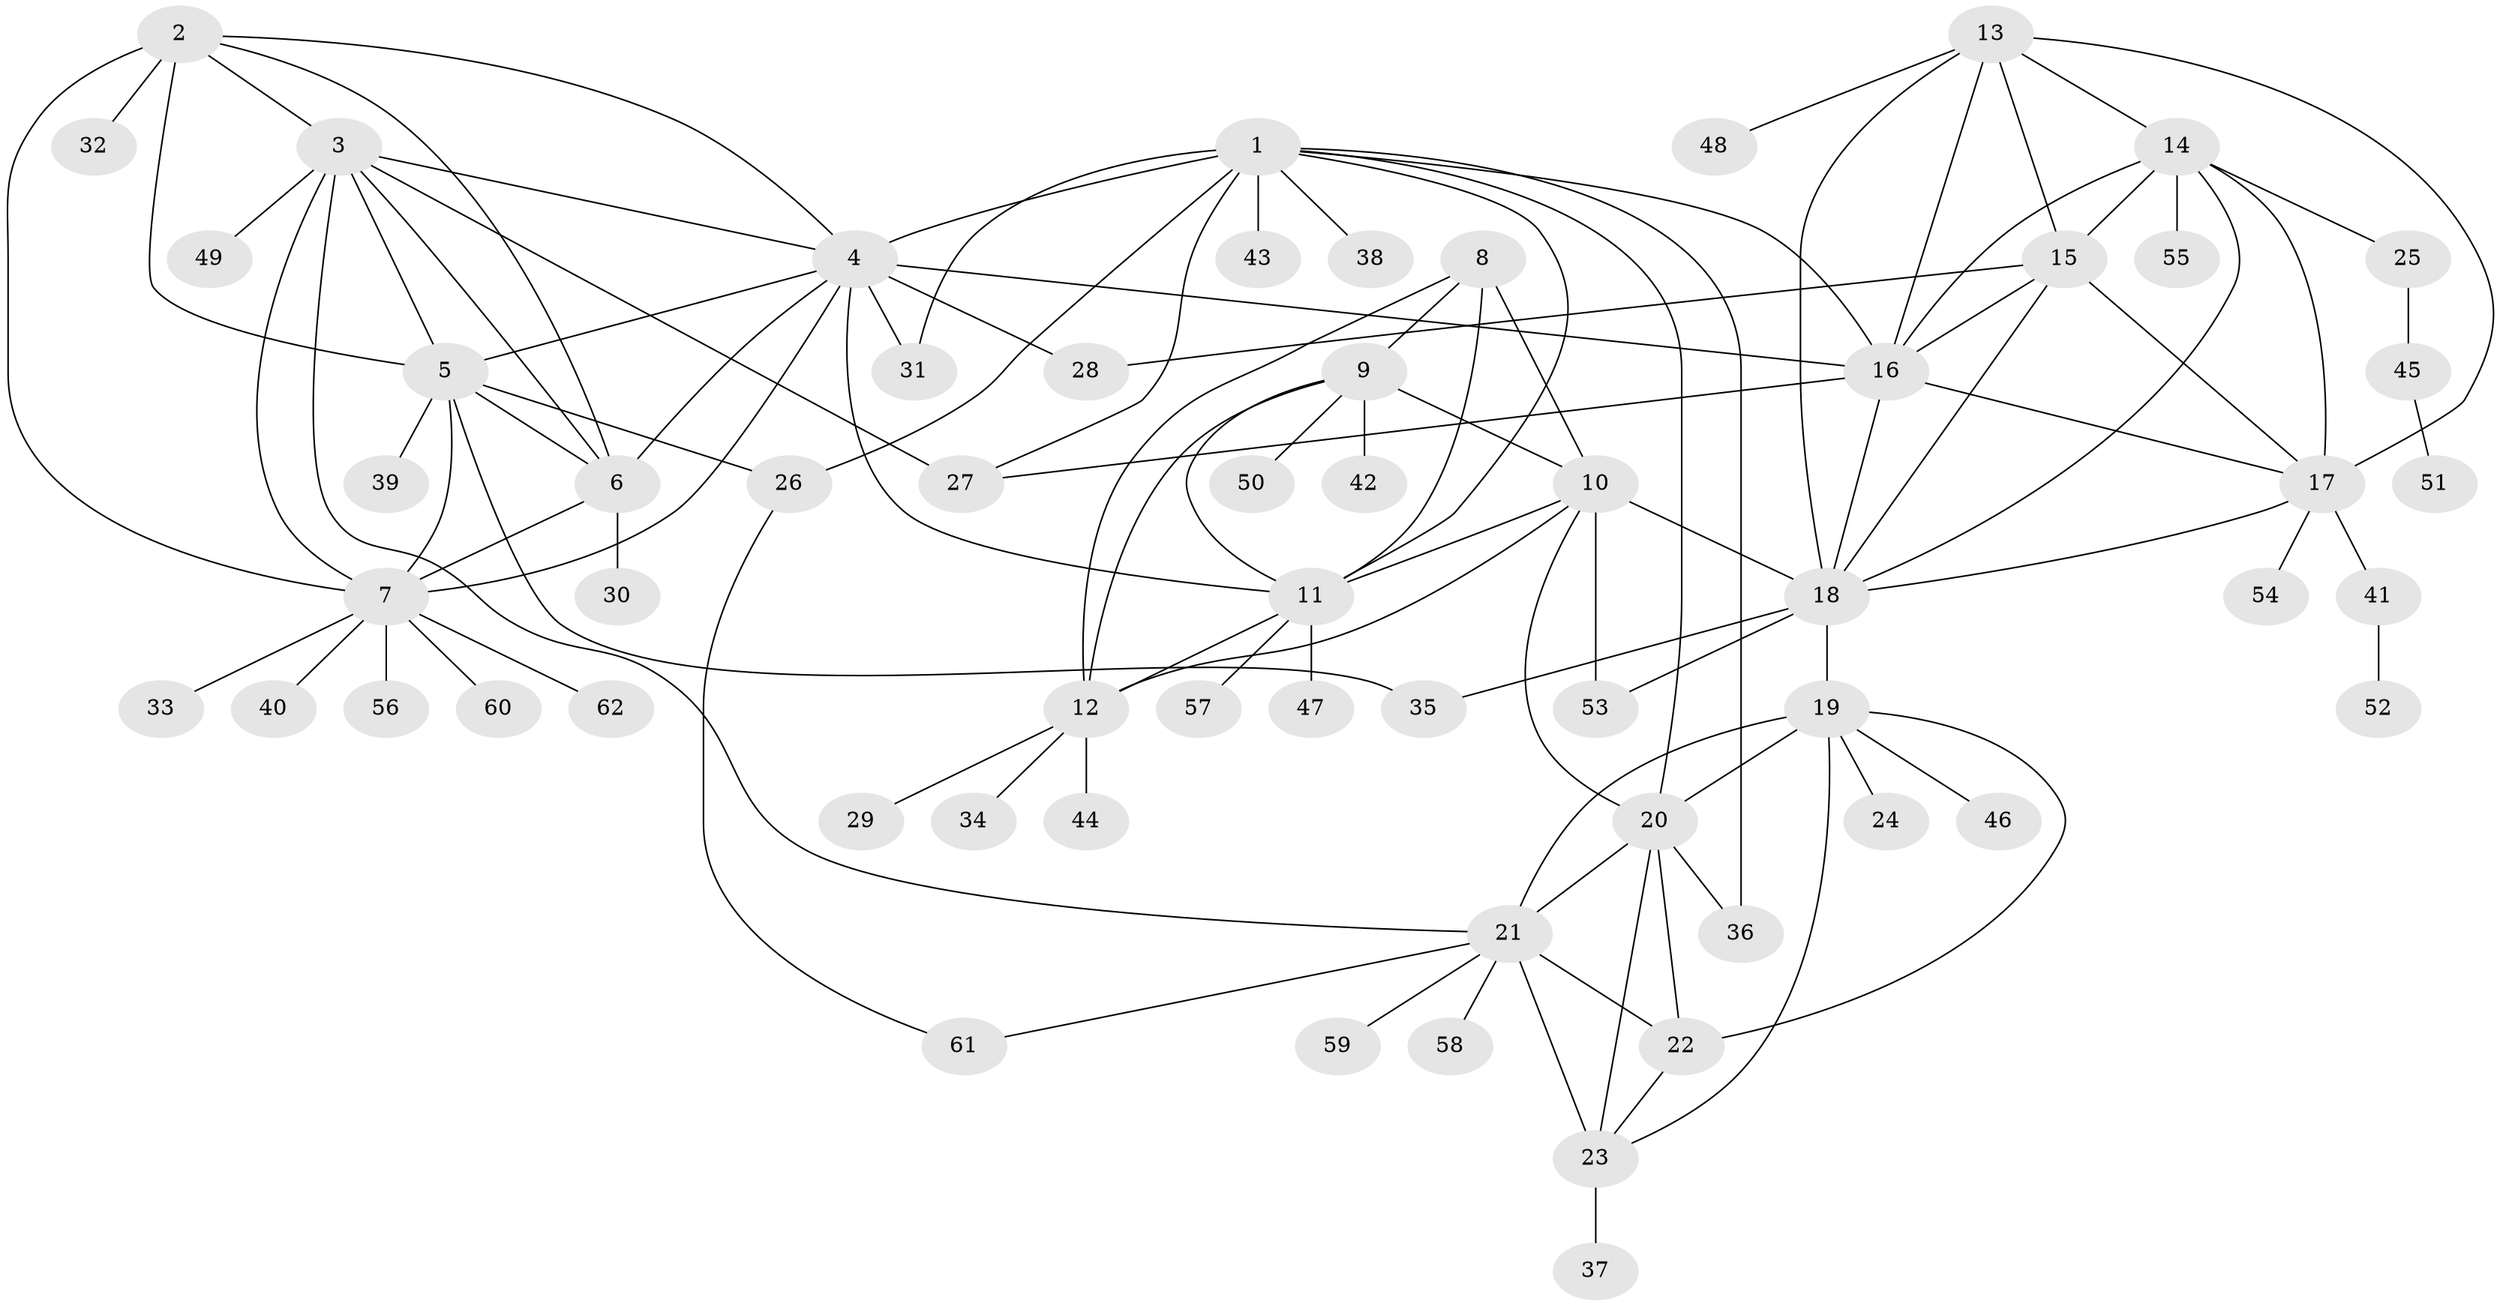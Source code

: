 // original degree distribution, {6: 0.016260162601626018, 7: 0.056910569105691054, 8: 0.06504065040650407, 11: 0.04065040650406504, 9: 0.024390243902439025, 15: 0.008130081300813009, 5: 0.008130081300813009, 10: 0.024390243902439025, 1: 0.5934959349593496, 2: 0.11382113821138211, 3: 0.04878048780487805}
// Generated by graph-tools (version 1.1) at 2025/52/03/04/25 22:52:28]
// undirected, 62 vertices, 108 edges
graph export_dot {
  node [color=gray90,style=filled];
  1;
  2;
  3;
  4;
  5;
  6;
  7;
  8;
  9;
  10;
  11;
  12;
  13;
  14;
  15;
  16;
  17;
  18;
  19;
  20;
  21;
  22;
  23;
  24;
  25;
  26;
  27;
  28;
  29;
  30;
  31;
  32;
  33;
  34;
  35;
  36;
  37;
  38;
  39;
  40;
  41;
  42;
  43;
  44;
  45;
  46;
  47;
  48;
  49;
  50;
  51;
  52;
  53;
  54;
  55;
  56;
  57;
  58;
  59;
  60;
  61;
  62;
  1 -- 4 [weight=1.0];
  1 -- 11 [weight=1.0];
  1 -- 16 [weight=1.0];
  1 -- 20 [weight=1.0];
  1 -- 26 [weight=5.0];
  1 -- 27 [weight=1.0];
  1 -- 31 [weight=1.0];
  1 -- 36 [weight=3.0];
  1 -- 38 [weight=1.0];
  1 -- 43 [weight=2.0];
  2 -- 3 [weight=1.0];
  2 -- 4 [weight=1.0];
  2 -- 5 [weight=1.0];
  2 -- 6 [weight=1.0];
  2 -- 7 [weight=1.0];
  2 -- 32 [weight=2.0];
  3 -- 4 [weight=1.0];
  3 -- 5 [weight=1.0];
  3 -- 6 [weight=1.0];
  3 -- 7 [weight=1.0];
  3 -- 21 [weight=1.0];
  3 -- 27 [weight=1.0];
  3 -- 49 [weight=3.0];
  4 -- 5 [weight=1.0];
  4 -- 6 [weight=1.0];
  4 -- 7 [weight=1.0];
  4 -- 11 [weight=1.0];
  4 -- 16 [weight=4.0];
  4 -- 28 [weight=1.0];
  4 -- 31 [weight=2.0];
  5 -- 6 [weight=1.0];
  5 -- 7 [weight=1.0];
  5 -- 26 [weight=1.0];
  5 -- 35 [weight=3.0];
  5 -- 39 [weight=1.0];
  6 -- 7 [weight=1.0];
  6 -- 30 [weight=1.0];
  7 -- 33 [weight=1.0];
  7 -- 40 [weight=1.0];
  7 -- 56 [weight=1.0];
  7 -- 60 [weight=1.0];
  7 -- 62 [weight=1.0];
  8 -- 9 [weight=1.0];
  8 -- 10 [weight=3.0];
  8 -- 11 [weight=1.0];
  8 -- 12 [weight=1.0];
  9 -- 10 [weight=2.0];
  9 -- 11 [weight=1.0];
  9 -- 12 [weight=1.0];
  9 -- 42 [weight=1.0];
  9 -- 50 [weight=1.0];
  10 -- 11 [weight=2.0];
  10 -- 12 [weight=2.0];
  10 -- 18 [weight=1.0];
  10 -- 20 [weight=1.0];
  10 -- 53 [weight=1.0];
  11 -- 12 [weight=1.0];
  11 -- 47 [weight=1.0];
  11 -- 57 [weight=1.0];
  12 -- 29 [weight=1.0];
  12 -- 34 [weight=1.0];
  12 -- 44 [weight=3.0];
  13 -- 14 [weight=1.0];
  13 -- 15 [weight=1.0];
  13 -- 16 [weight=1.0];
  13 -- 17 [weight=1.0];
  13 -- 18 [weight=1.0];
  13 -- 48 [weight=1.0];
  14 -- 15 [weight=1.0];
  14 -- 16 [weight=1.0];
  14 -- 17 [weight=1.0];
  14 -- 18 [weight=1.0];
  14 -- 25 [weight=1.0];
  14 -- 55 [weight=1.0];
  15 -- 16 [weight=1.0];
  15 -- 17 [weight=1.0];
  15 -- 18 [weight=1.0];
  15 -- 28 [weight=1.0];
  16 -- 17 [weight=1.0];
  16 -- 18 [weight=1.0];
  16 -- 27 [weight=1.0];
  17 -- 18 [weight=1.0];
  17 -- 41 [weight=1.0];
  17 -- 54 [weight=1.0];
  18 -- 19 [weight=1.0];
  18 -- 35 [weight=1.0];
  18 -- 53 [weight=1.0];
  19 -- 20 [weight=2.0];
  19 -- 21 [weight=1.0];
  19 -- 22 [weight=1.0];
  19 -- 23 [weight=1.0];
  19 -- 24 [weight=1.0];
  19 -- 46 [weight=1.0];
  20 -- 21 [weight=2.0];
  20 -- 22 [weight=4.0];
  20 -- 23 [weight=2.0];
  20 -- 36 [weight=1.0];
  21 -- 22 [weight=1.0];
  21 -- 23 [weight=1.0];
  21 -- 58 [weight=1.0];
  21 -- 59 [weight=1.0];
  21 -- 61 [weight=1.0];
  22 -- 23 [weight=1.0];
  23 -- 37 [weight=3.0];
  25 -- 45 [weight=1.0];
  26 -- 61 [weight=1.0];
  41 -- 52 [weight=1.0];
  45 -- 51 [weight=1.0];
}
